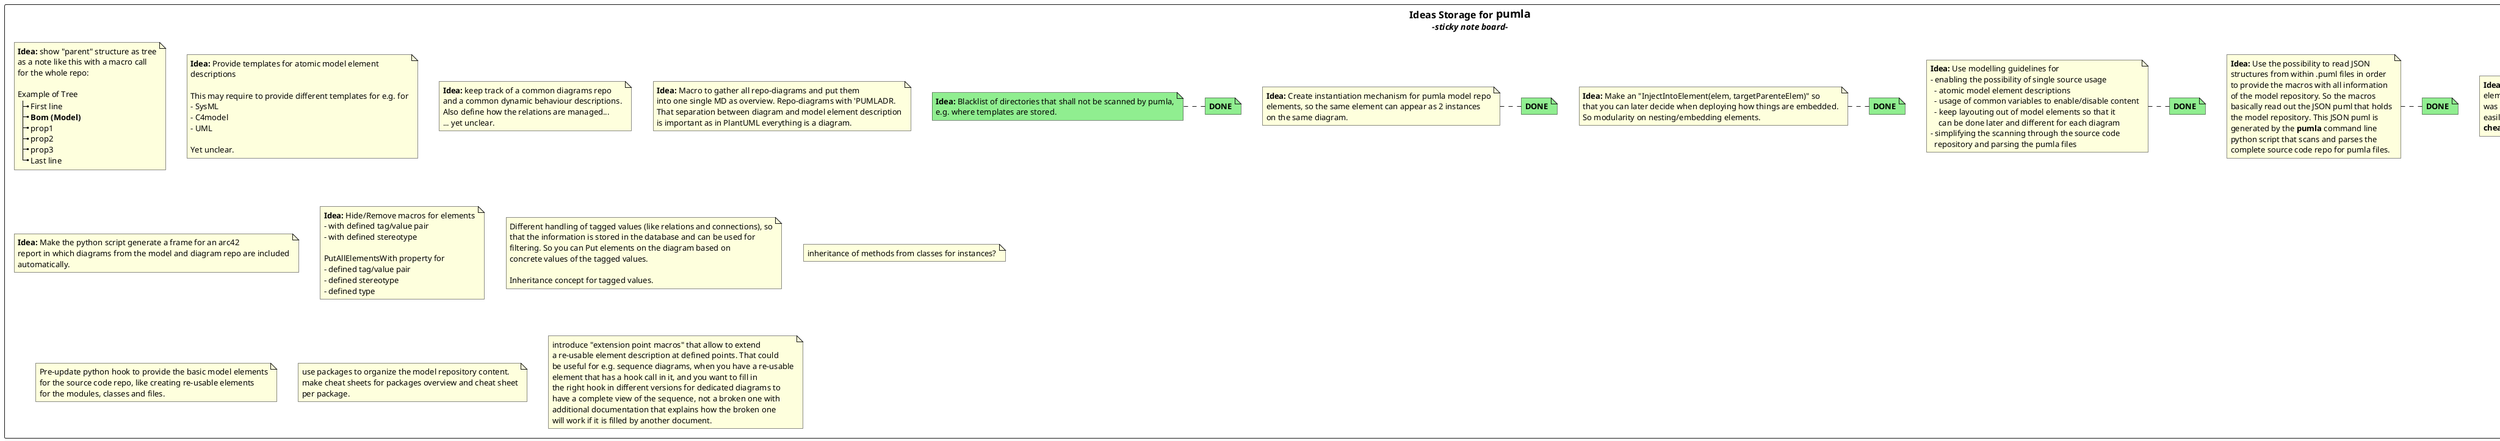@startuml



rectangle "== Ideas Storage for **pumla**\n <i>-sticky note board- " {

note as n1
   **Idea:** handle tagged values to model
   elements as a table in a note like this:

  |= Tag |= Value |
  | ElementID | 1A75FE |
  | RelatedUseCaseID | 27A |

  Tagged values with macros like
  done in C4model extension
end note

note right of n1 #back:lightGreen : **DONE**

note as n2
**Idea:** show "parent" structure as tree
as a note like this with a macro call
for the whole repo:

Example of Tree
|_ First line
|_ **Bom (Model)**
|_ prop1
|_ prop2
|_ prop3
|_ Last line
end note

note as n3
**Idea**: make a macro to show a list of
elements and their alias as table. That
was the developers and architects can
easily use **pumla** to create themselves
**cheat-sheets**.
end note
note right of n3 #back:lightGreen : **DONE**

note as n4
**Idea:** Use the possibility to read JSON
structures from within .puml files in order
to provide the macros with all information
of the model repository. So the macros
basically read out the JSON puml that holds
the model repository. This JSON puml is
generated by the **pumla** command line
python script that scans and parses the
complete source code repo for pumla files.
end note

note right of n4 #back:lightGreen : **DONE**

note as n5
**Idea:** Use modelling guidelines for
- enabling the possibility of single source usage
  - atomic model element descriptions
  - usage of common variables to enable/disable content
  - keep layouting out of model elements so that it
    can be done later and different for each diagram
- simplifying the scanning through the source code
  repository and parsing the pumla files
end note

note right of n5 #back:lightGreen : **DONE**

note as n6
**Idea:** Provide templates for atomic model element
descriptions

This may require to provide different templates for e.g. for
- SysML
- C4model
- UML

Yet unclear.
end note

note as n7
**Idea:** keep track of a common diagrams repo
and a common dynamic behaviour descriptions.
Also define how the relations are managed...
... yet unclear.
end note

note as n8
**Idea:** Macro to gather all repo-diagrams and put them
into one single MD as overview. Repo-diagrams with 'PUMLADR.
That separation between diagram and model element description
is important as in PlantUML everything is a diagram.
end note

note as n9
**Idea:** Make the python script generate a frame for an arc42
report in which diagrams from the model and diagram repo are included
automatically.
end note

note as n10
**Idea:** Make an "InjectIntoElement(elem, targetParenteElem)" so
that you can later decide when deploying how things are embedded.
So modularity on nesting/embedding elements.
end note

note right of n10 #back:lightGreen : **DONE**

note as n11
**Idea:** Create instantiation mechanism for pumla model repo
elements, so the same element can appear as 2 instances
on the same diagram.
end note
note right of n11 #back:lightGreen : **DONE**

note as n12
**Idea:** Hide/Remove macros for elements
- with defined tag/value pair
- with defined stereotype

PutAllElementsWith property for
- defined tag/value pair
- defined stereotype
- defined type
end note

note as n13 #lightgreen
**Idea:** Blacklist of directories that shall not be scanned by pumla,
e.g. where templates are stored.
end note

note right of n13 #back:lightGreen : **DONE**

note as n14
Different handling of tagged values (like relations and connections), so
that the information is stored in the database and can be used for
filtering. So you can Put elements on the diagram based on
concrete values of the tagged values.

Inheritance concept for tagged values.
end note

note as n15
inheritance of methods from classes for instances?
end note

note as n16
Pre-update python hook to provide the basic model elements
for the source code repo, like creating re-usable elements
for the modules, classes and files.
end note

note as n17
use packages to organize the model repository content.
make cheat sheets for packages overview and cheat sheet
per package.
end note

note as n18
introduce "extension point macros" that allow to extend
a re-usable element description at defined points. That could
be useful for e.g. sequence diagrams, when you have a re-usable
element that has a hook call in it, and you want to fill in
the right hook in different versions for dedicated diagrams to
have a complete view of the sequence, not a broken one with
additional documentation that explains how the broken one
will work if it is filled by another document.
end note
}

@enduml
